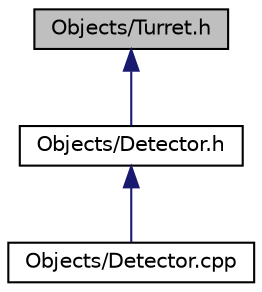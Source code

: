 digraph "Objects/Turret.h"
{
 // LATEX_PDF_SIZE
  edge [fontname="Helvetica",fontsize="10",labelfontname="Helvetica",labelfontsize="10"];
  node [fontname="Helvetica",fontsize="10",shape=record];
  Node1 [label="Objects/Turret.h",height=0.2,width=0.4,color="black", fillcolor="grey75", style="filled", fontcolor="black",tooltip="Class definition for the Turret class."];
  Node1 -> Node2 [dir="back",color="midnightblue",fontsize="10",style="solid",fontname="Helvetica"];
  Node2 [label="Objects/Detector.h",height=0.2,width=0.4,color="black", fillcolor="white", style="filled",URL="$Detector_8h.html",tooltip="Header file containing the declaration of the Detector class."];
  Node2 -> Node3 [dir="back",color="midnightblue",fontsize="10",style="solid",fontname="Helvetica"];
  Node3 [label="Objects/Detector.cpp",height=0.2,width=0.4,color="black", fillcolor="white", style="filled",URL="$Detector_8cpp.html",tooltip="Header file containing the declaration of the Detector class."];
}
